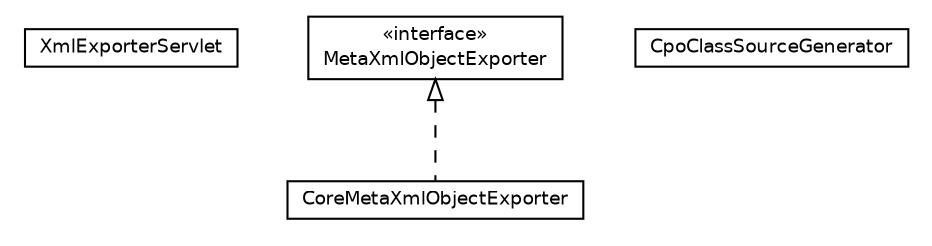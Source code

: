 #!/usr/local/bin/dot
#
# Class diagram 
# Generated by UmlGraph version 4.6 (http://www.spinellis.gr/sw/umlgraph)
#

digraph G {
	edge [fontname="Helvetica",fontsize=10,labelfontname="Helvetica",labelfontsize=10];
	node [fontname="Helvetica",fontsize=10,shape=plaintext];
	// org.synchronoss.cpo.exporter.XmlExporterServlet
	c674 [label=<<table border="0" cellborder="1" cellspacing="0" cellpadding="2" port="p" href="./XmlExporterServlet.html">
		<tr><td><table border="0" cellspacing="0" cellpadding="1">
			<tr><td> XmlExporterServlet </td></tr>
		</table></td></tr>
		</table>>, fontname="Helvetica", fontcolor="black", fontsize=9.0];
	// org.synchronoss.cpo.exporter.MetaXmlObjectExporter
	c675 [label=<<table border="0" cellborder="1" cellspacing="0" cellpadding="2" port="p" href="./MetaXmlObjectExporter.html">
		<tr><td><table border="0" cellspacing="0" cellpadding="1">
			<tr><td> &laquo;interface&raquo; </td></tr>
			<tr><td> MetaXmlObjectExporter </td></tr>
		</table></td></tr>
		</table>>, fontname="Helvetica", fontcolor="black", fontsize=9.0];
	// org.synchronoss.cpo.exporter.CpoClassSourceGenerator
	c676 [label=<<table border="0" cellborder="1" cellspacing="0" cellpadding="2" port="p" href="./CpoClassSourceGenerator.html">
		<tr><td><table border="0" cellspacing="0" cellpadding="1">
			<tr><td> CpoClassSourceGenerator </td></tr>
		</table></td></tr>
		</table>>, fontname="Helvetica", fontcolor="black", fontsize=9.0];
	// org.synchronoss.cpo.exporter.CoreMetaXmlObjectExporter
	c677 [label=<<table border="0" cellborder="1" cellspacing="0" cellpadding="2" port="p" href="./CoreMetaXmlObjectExporter.html">
		<tr><td><table border="0" cellspacing="0" cellpadding="1">
			<tr><td> CoreMetaXmlObjectExporter </td></tr>
		</table></td></tr>
		</table>>, fontname="Helvetica", fontcolor="black", fontsize=9.0];
	//org.synchronoss.cpo.exporter.CoreMetaXmlObjectExporter implements org.synchronoss.cpo.exporter.MetaXmlObjectExporter
	c675:p -> c677:p [dir=back,arrowtail=empty,style=dashed];
}

